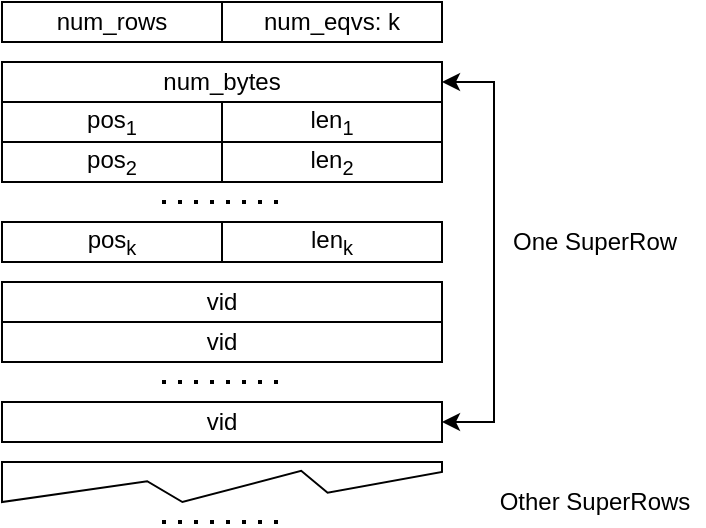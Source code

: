 <mxfile version="14.1.8" type="device"><diagram id="lwnNIqb6bs83yGjAs7Ds" name="第 1 页"><mxGraphModel dx="820" dy="725" grid="1" gridSize="10" guides="1" tooltips="1" connect="1" arrows="1" fold="1" page="1" pageScale="1" pageWidth="827" pageHeight="1169" math="0" shadow="0"><root><mxCell id="0"/><mxCell id="1" parent="0"/><mxCell id="_lE6emr03Wwwza7r2lT1-20" style="edgeStyle=orthogonalEdgeStyle;rounded=0;orthogonalLoop=1;jettySize=auto;html=1;exitX=1;exitY=0.5;exitDx=0;exitDy=0;entryX=1;entryY=0.5;entryDx=0;entryDy=0;startArrow=classic;startFill=1;" parent="1" source="_lE6emr03Wwwza7r2lT1-6" target="_lE6emr03Wwwza7r2lT1-18" edge="1"><mxGeometry relative="1" as="geometry"><Array as="points"><mxPoint x="550" y="70"/><mxPoint x="550" y="240"/></Array></mxGeometry></mxCell><mxCell id="_lE6emr03Wwwza7r2lT1-6" value="num_bytes" style="rounded=0;whiteSpace=wrap;html=1;" parent="1" vertex="1"><mxGeometry x="304" y="60" width="220" height="20" as="geometry"/></mxCell><mxCell id="_lE6emr03Wwwza7r2lT1-7" value="num_rows" style="rounded=0;whiteSpace=wrap;html=1;" parent="1" vertex="1"><mxGeometry x="304" y="30" width="110" height="20" as="geometry"/></mxCell><mxCell id="_lE6emr03Wwwza7r2lT1-8" value="num_eqvs: k" style="rounded=0;whiteSpace=wrap;html=1;" parent="1" vertex="1"><mxGeometry x="414" y="30" width="110" height="20" as="geometry"/></mxCell><mxCell id="_lE6emr03Wwwza7r2lT1-9" value="pos&lt;sub&gt;1&lt;/sub&gt;" style="rounded=0;whiteSpace=wrap;html=1;" parent="1" vertex="1"><mxGeometry x="304" y="80" width="110" height="20" as="geometry"/></mxCell><mxCell id="_lE6emr03Wwwza7r2lT1-10" value="len&lt;sub&gt;1&lt;/sub&gt;" style="rounded=0;whiteSpace=wrap;html=1;" parent="1" vertex="1"><mxGeometry x="414" y="80" width="110" height="20" as="geometry"/></mxCell><mxCell id="_lE6emr03Wwwza7r2lT1-11" value="pos&lt;sub&gt;2&lt;/sub&gt;" style="rounded=0;whiteSpace=wrap;html=1;" parent="1" vertex="1"><mxGeometry x="304" y="100" width="110" height="20" as="geometry"/></mxCell><mxCell id="_lE6emr03Wwwza7r2lT1-12" value="len&lt;sub&gt;2&lt;/sub&gt;" style="rounded=0;whiteSpace=wrap;html=1;" parent="1" vertex="1"><mxGeometry x="414" y="100" width="110" height="20" as="geometry"/></mxCell><mxCell id="_lE6emr03Wwwza7r2lT1-13" value="pos&lt;sub&gt;k&lt;/sub&gt;" style="rounded=0;whiteSpace=wrap;html=1;" parent="1" vertex="1"><mxGeometry x="304" y="140" width="110" height="20" as="geometry"/></mxCell><mxCell id="_lE6emr03Wwwza7r2lT1-14" value="len&lt;sub&gt;k&lt;/sub&gt;" style="rounded=0;whiteSpace=wrap;html=1;" parent="1" vertex="1"><mxGeometry x="414" y="140" width="110" height="20" as="geometry"/></mxCell><mxCell id="_lE6emr03Wwwza7r2lT1-15" value="" style="endArrow=none;dashed=1;html=1;dashPattern=1 3;strokeWidth=2;" parent="1" edge="1"><mxGeometry width="50" height="50" relative="1" as="geometry"><mxPoint x="384" y="130" as="sourcePoint"/><mxPoint x="444" y="130" as="targetPoint"/></mxGeometry></mxCell><mxCell id="_lE6emr03Wwwza7r2lT1-16" value="vid" style="rounded=0;whiteSpace=wrap;html=1;" parent="1" vertex="1"><mxGeometry x="304" y="170" width="220" height="20" as="geometry"/></mxCell><mxCell id="_lE6emr03Wwwza7r2lT1-17" value="vid" style="rounded=0;whiteSpace=wrap;html=1;" parent="1" vertex="1"><mxGeometry x="304" y="190" width="220" height="20" as="geometry"/></mxCell><mxCell id="_lE6emr03Wwwza7r2lT1-18" value="vid" style="rounded=0;whiteSpace=wrap;html=1;" parent="1" vertex="1"><mxGeometry x="304" y="230" width="220" height="20" as="geometry"/></mxCell><mxCell id="_lE6emr03Wwwza7r2lT1-19" value="" style="endArrow=none;dashed=1;html=1;dashPattern=1 3;strokeWidth=2;" parent="1" edge="1"><mxGeometry width="50" height="50" relative="1" as="geometry"><mxPoint x="384" y="220" as="sourcePoint"/><mxPoint x="444" y="220" as="targetPoint"/></mxGeometry></mxCell><mxCell id="_lE6emr03Wwwza7r2lT1-21" value="One SuperRow" style="text;html=1;align=center;verticalAlign=middle;resizable=0;points=[];autosize=1;" parent="1" vertex="1"><mxGeometry x="550" y="140" width="100" height="20" as="geometry"/></mxCell><mxCell id="beOOVUfoKIp3zgghK25J-1" value="" style="verticalLabelPosition=bottom;verticalAlign=top;html=1;shape=mxgraph.basic.polygon;polyCoords=[[0,0],[1,0],[1,0.25],[0.74,0.77],[0.68,0.22],[0.41,1],[0.33,0.48],[0,1]];polyline=0;shadow=0;" vertex="1" parent="1"><mxGeometry x="304" y="260" width="220" height="20" as="geometry"/></mxCell><mxCell id="beOOVUfoKIp3zgghK25J-2" value="" style="endArrow=none;dashed=1;html=1;dashPattern=1 3;strokeWidth=2;" edge="1" parent="1"><mxGeometry width="50" height="50" relative="1" as="geometry"><mxPoint x="384" y="290" as="sourcePoint"/><mxPoint x="444" y="290" as="targetPoint"/></mxGeometry></mxCell><mxCell id="beOOVUfoKIp3zgghK25J-3" value="Other SuperRows" style="text;html=1;align=center;verticalAlign=middle;resizable=0;points=[];autosize=1;" vertex="1" parent="1"><mxGeometry x="545" y="270" width="110" height="20" as="geometry"/></mxCell></root></mxGraphModel></diagram></mxfile>